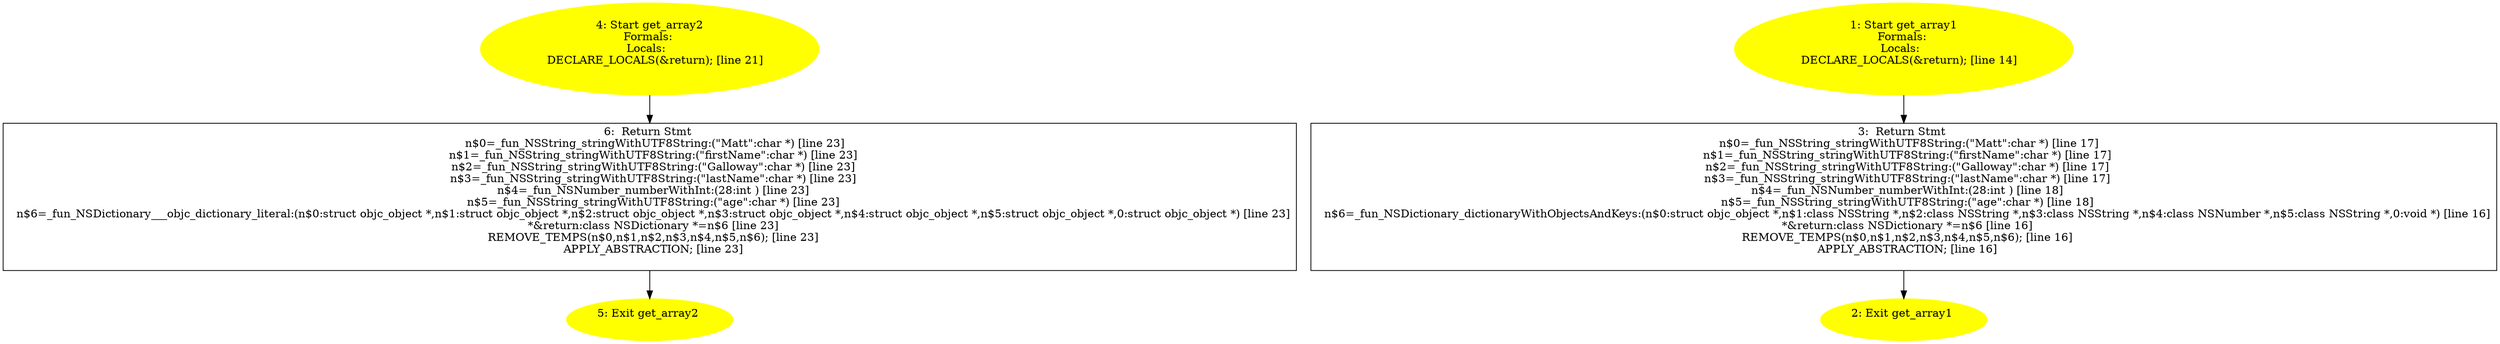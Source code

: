 digraph iCFG {
6 [label="6:  Return Stmt \n   n$0=_fun_NSString_stringWithUTF8String:(\"Matt\":char *) [line 23]\n  n$1=_fun_NSString_stringWithUTF8String:(\"firstName\":char *) [line 23]\n  n$2=_fun_NSString_stringWithUTF8String:(\"Galloway\":char *) [line 23]\n  n$3=_fun_NSString_stringWithUTF8String:(\"lastName\":char *) [line 23]\n  n$4=_fun_NSNumber_numberWithInt:(28:int ) [line 23]\n  n$5=_fun_NSString_stringWithUTF8String:(\"age\":char *) [line 23]\n  n$6=_fun_NSDictionary___objc_dictionary_literal:(n$0:struct objc_object *,n$1:struct objc_object *,n$2:struct objc_object *,n$3:struct objc_object *,n$4:struct objc_object *,n$5:struct objc_object *,0:struct objc_object *) [line 23]\n  *&return:class NSDictionary *=n$6 [line 23]\n  REMOVE_TEMPS(n$0,n$1,n$2,n$3,n$4,n$5,n$6); [line 23]\n  APPLY_ABSTRACTION; [line 23]\n " shape="box"]
	

	 6 -> 5 ;
5 [label="5: Exit get_array2 \n  " color=yellow style=filled]
	

4 [label="4: Start get_array2\nFormals: \nLocals:  \n   DECLARE_LOCALS(&return); [line 21]\n " color=yellow style=filled]
	

	 4 -> 6 ;
3 [label="3:  Return Stmt \n   n$0=_fun_NSString_stringWithUTF8String:(\"Matt\":char *) [line 17]\n  n$1=_fun_NSString_stringWithUTF8String:(\"firstName\":char *) [line 17]\n  n$2=_fun_NSString_stringWithUTF8String:(\"Galloway\":char *) [line 17]\n  n$3=_fun_NSString_stringWithUTF8String:(\"lastName\":char *) [line 17]\n  n$4=_fun_NSNumber_numberWithInt:(28:int ) [line 18]\n  n$5=_fun_NSString_stringWithUTF8String:(\"age\":char *) [line 18]\n  n$6=_fun_NSDictionary_dictionaryWithObjectsAndKeys:(n$0:struct objc_object *,n$1:class NSString *,n$2:class NSString *,n$3:class NSString *,n$4:class NSNumber *,n$5:class NSString *,0:void *) [line 16]\n  *&return:class NSDictionary *=n$6 [line 16]\n  REMOVE_TEMPS(n$0,n$1,n$2,n$3,n$4,n$5,n$6); [line 16]\n  APPLY_ABSTRACTION; [line 16]\n " shape="box"]
	

	 3 -> 2 ;
2 [label="2: Exit get_array1 \n  " color=yellow style=filled]
	

1 [label="1: Start get_array1\nFormals: \nLocals:  \n   DECLARE_LOCALS(&return); [line 14]\n " color=yellow style=filled]
	

	 1 -> 3 ;
}
